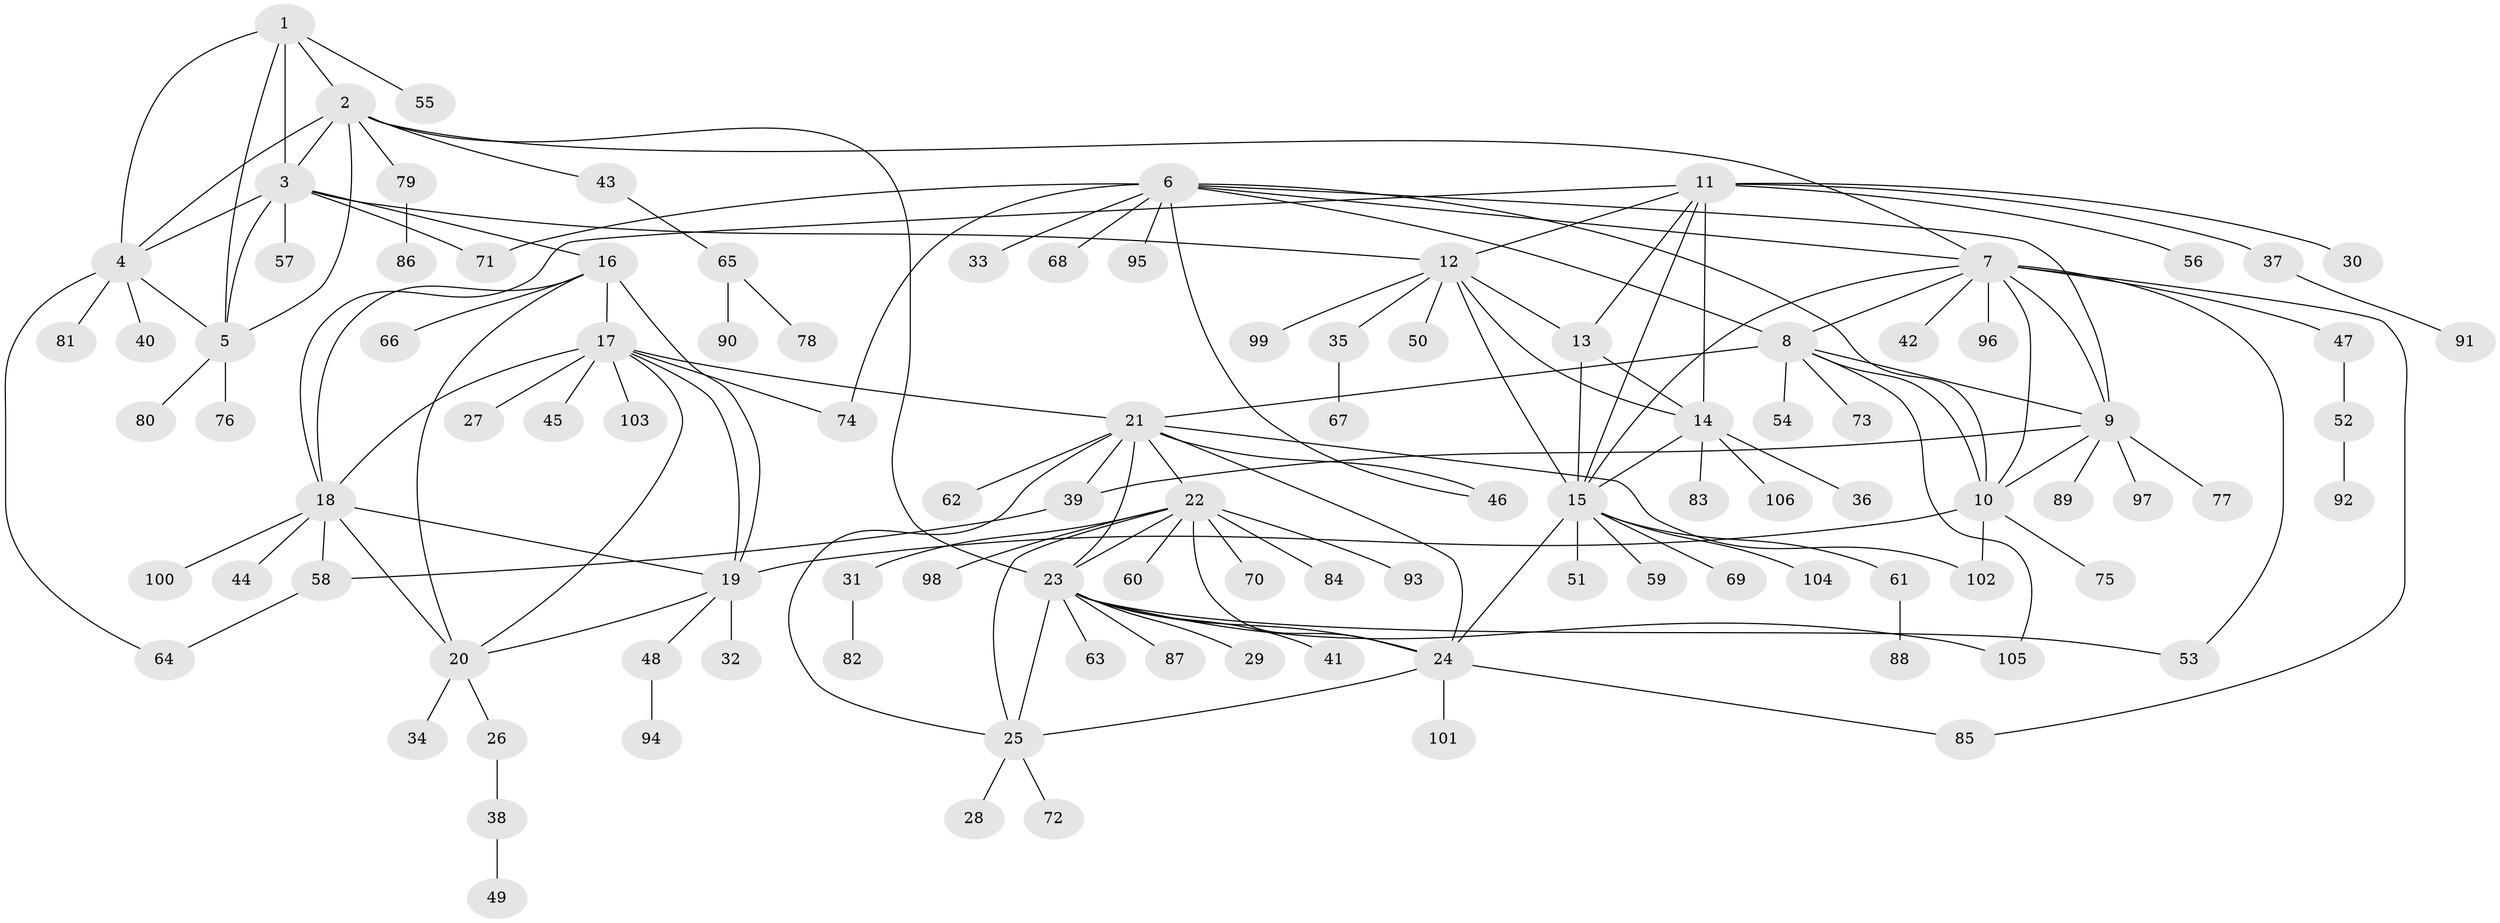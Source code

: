 // Generated by graph-tools (version 1.1) at 2025/15/03/09/25 04:15:51]
// undirected, 106 vertices, 151 edges
graph export_dot {
graph [start="1"]
  node [color=gray90,style=filled];
  1;
  2;
  3;
  4;
  5;
  6;
  7;
  8;
  9;
  10;
  11;
  12;
  13;
  14;
  15;
  16;
  17;
  18;
  19;
  20;
  21;
  22;
  23;
  24;
  25;
  26;
  27;
  28;
  29;
  30;
  31;
  32;
  33;
  34;
  35;
  36;
  37;
  38;
  39;
  40;
  41;
  42;
  43;
  44;
  45;
  46;
  47;
  48;
  49;
  50;
  51;
  52;
  53;
  54;
  55;
  56;
  57;
  58;
  59;
  60;
  61;
  62;
  63;
  64;
  65;
  66;
  67;
  68;
  69;
  70;
  71;
  72;
  73;
  74;
  75;
  76;
  77;
  78;
  79;
  80;
  81;
  82;
  83;
  84;
  85;
  86;
  87;
  88;
  89;
  90;
  91;
  92;
  93;
  94;
  95;
  96;
  97;
  98;
  99;
  100;
  101;
  102;
  103;
  104;
  105;
  106;
  1 -- 2;
  1 -- 3;
  1 -- 4;
  1 -- 5;
  1 -- 55;
  2 -- 3;
  2 -- 4;
  2 -- 5;
  2 -- 7;
  2 -- 23;
  2 -- 43;
  2 -- 79;
  3 -- 4;
  3 -- 5;
  3 -- 12;
  3 -- 16;
  3 -- 57;
  3 -- 71;
  4 -- 5;
  4 -- 40;
  4 -- 64;
  4 -- 81;
  5 -- 76;
  5 -- 80;
  6 -- 7;
  6 -- 8;
  6 -- 9;
  6 -- 10;
  6 -- 33;
  6 -- 46;
  6 -- 68;
  6 -- 71;
  6 -- 74;
  6 -- 95;
  7 -- 8;
  7 -- 9;
  7 -- 10;
  7 -- 15;
  7 -- 42;
  7 -- 47;
  7 -- 53;
  7 -- 85;
  7 -- 96;
  8 -- 9;
  8 -- 10;
  8 -- 21;
  8 -- 54;
  8 -- 73;
  8 -- 105;
  9 -- 10;
  9 -- 39;
  9 -- 77;
  9 -- 89;
  9 -- 97;
  10 -- 19;
  10 -- 75;
  10 -- 102;
  11 -- 12;
  11 -- 13;
  11 -- 14;
  11 -- 15;
  11 -- 18;
  11 -- 30;
  11 -- 37;
  11 -- 56;
  12 -- 13;
  12 -- 14;
  12 -- 15;
  12 -- 35;
  12 -- 50;
  12 -- 99;
  13 -- 14;
  13 -- 15;
  14 -- 15;
  14 -- 36;
  14 -- 83;
  14 -- 106;
  15 -- 24;
  15 -- 51;
  15 -- 59;
  15 -- 61;
  15 -- 69;
  15 -- 104;
  16 -- 17;
  16 -- 18;
  16 -- 19;
  16 -- 20;
  16 -- 66;
  17 -- 18;
  17 -- 19;
  17 -- 20;
  17 -- 21;
  17 -- 27;
  17 -- 45;
  17 -- 74;
  17 -- 103;
  18 -- 19;
  18 -- 20;
  18 -- 44;
  18 -- 58;
  18 -- 100;
  19 -- 20;
  19 -- 32;
  19 -- 48;
  20 -- 26;
  20 -- 34;
  21 -- 22;
  21 -- 23;
  21 -- 24;
  21 -- 25;
  21 -- 39;
  21 -- 46;
  21 -- 62;
  21 -- 102;
  22 -- 23;
  22 -- 24;
  22 -- 25;
  22 -- 31;
  22 -- 60;
  22 -- 70;
  22 -- 84;
  22 -- 93;
  22 -- 98;
  23 -- 24;
  23 -- 25;
  23 -- 29;
  23 -- 41;
  23 -- 53;
  23 -- 63;
  23 -- 87;
  23 -- 105;
  24 -- 25;
  24 -- 85;
  24 -- 101;
  25 -- 28;
  25 -- 72;
  26 -- 38;
  31 -- 82;
  35 -- 67;
  37 -- 91;
  38 -- 49;
  39 -- 58;
  43 -- 65;
  47 -- 52;
  48 -- 94;
  52 -- 92;
  58 -- 64;
  61 -- 88;
  65 -- 78;
  65 -- 90;
  79 -- 86;
}
